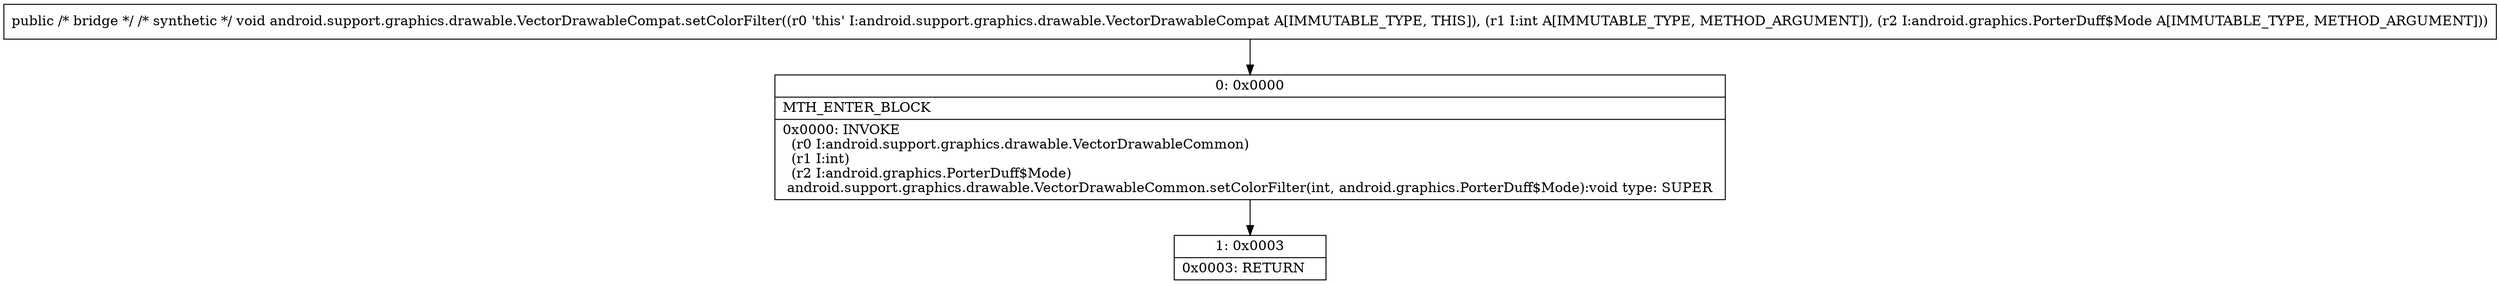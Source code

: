 digraph "CFG forandroid.support.graphics.drawable.VectorDrawableCompat.setColorFilter(ILandroid\/graphics\/PorterDuff$Mode;)V" {
Node_0 [shape=record,label="{0\:\ 0x0000|MTH_ENTER_BLOCK\l|0x0000: INVOKE  \l  (r0 I:android.support.graphics.drawable.VectorDrawableCommon)\l  (r1 I:int)\l  (r2 I:android.graphics.PorterDuff$Mode)\l android.support.graphics.drawable.VectorDrawableCommon.setColorFilter(int, android.graphics.PorterDuff$Mode):void type: SUPER \l}"];
Node_1 [shape=record,label="{1\:\ 0x0003|0x0003: RETURN   \l}"];
MethodNode[shape=record,label="{public \/* bridge *\/ \/* synthetic *\/ void android.support.graphics.drawable.VectorDrawableCompat.setColorFilter((r0 'this' I:android.support.graphics.drawable.VectorDrawableCompat A[IMMUTABLE_TYPE, THIS]), (r1 I:int A[IMMUTABLE_TYPE, METHOD_ARGUMENT]), (r2 I:android.graphics.PorterDuff$Mode A[IMMUTABLE_TYPE, METHOD_ARGUMENT])) }"];
MethodNode -> Node_0;
Node_0 -> Node_1;
}

